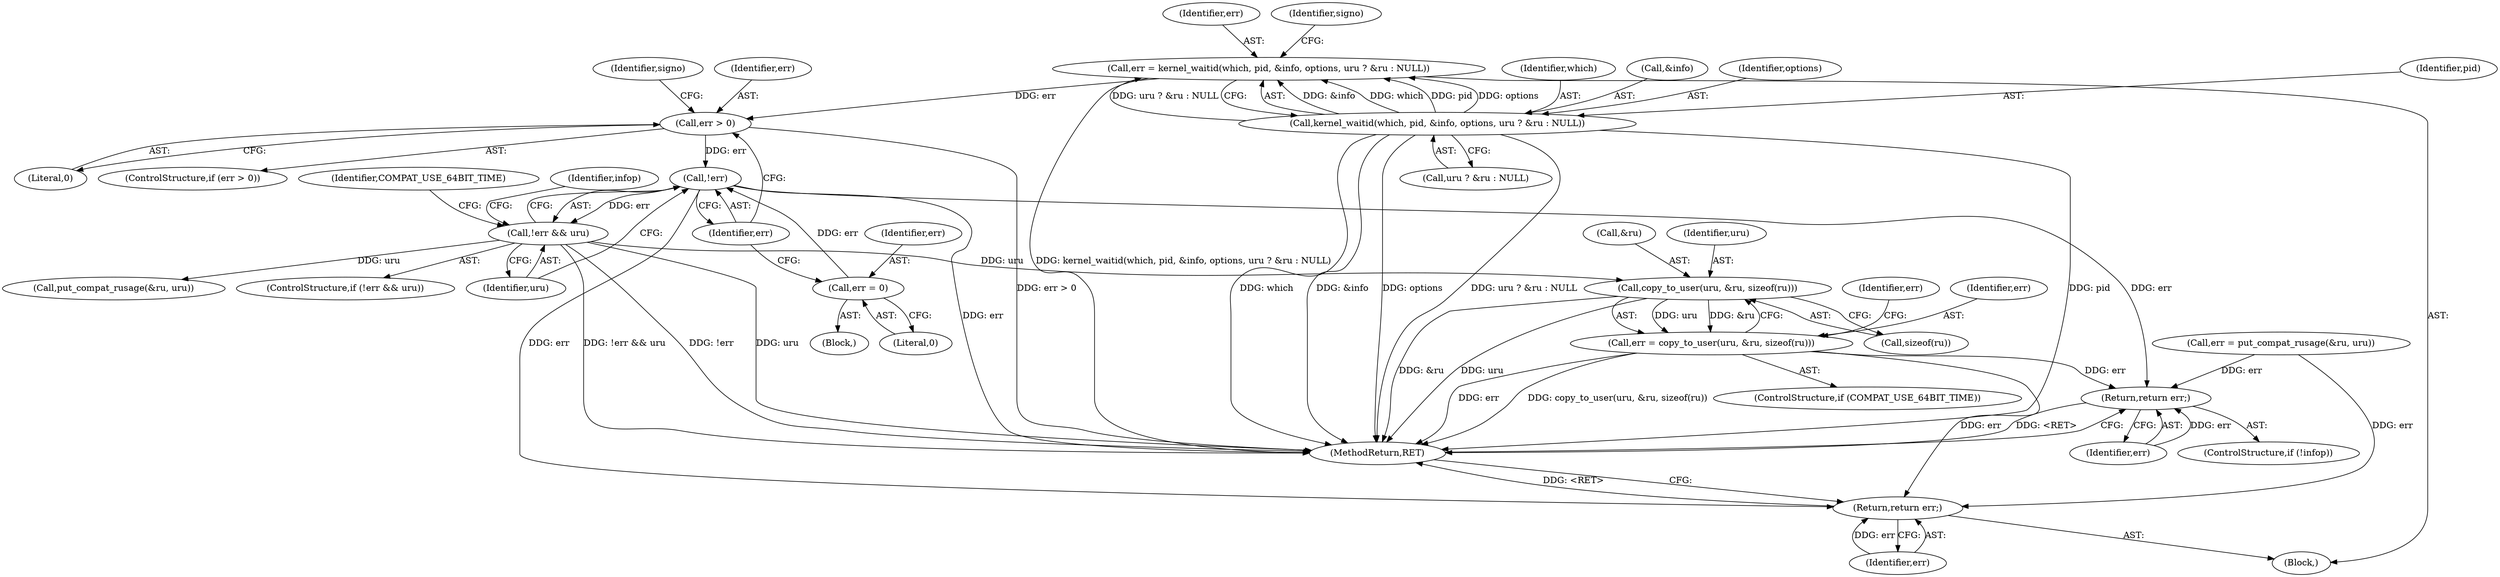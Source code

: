 digraph "1_linux_6c85501f2fabcfc4fc6ed976543d252c4eaf4be9@API" {
"1000155" [label="(Call,copy_to_user(uru, &ru, sizeof(ru)))"];
"1000146" [label="(Call,!err && uru)"];
"1000147" [label="(Call,!err)"];
"1000142" [label="(Call,err = 0)"];
"1000135" [label="(Call,err > 0)"];
"1000117" [label="(Call,err = kernel_waitid(which, pid, &info, options, uru ? &ru : NULL))"];
"1000119" [label="(Call,kernel_waitid(which, pid, &info, options, uru ? &ru : NULL))"];
"1000153" [label="(Call,err = copy_to_user(uru, &ru, sizeof(ru)))"];
"1000176" [label="(Return,return err;)"];
"1000230" [label="(Return,return err;)"];
"1000142" [label="(Call,err = 0)"];
"1000118" [label="(Identifier,err)"];
"1000149" [label="(Identifier,uru)"];
"1000175" [label="(Identifier,infop)"];
"1000113" [label="(Block,)"];
"1000119" [label="(Call,kernel_waitid(which, pid, &info, options, uru ? &ru : NULL))"];
"1000169" [label="(Identifier,err)"];
"1000159" [label="(Call,sizeof(ru))"];
"1000162" [label="(Call,err = put_compat_rusage(&ru, uru))"];
"1000132" [label="(Identifier,signo)"];
"1000125" [label="(Call,uru ? &ru : NULL)"];
"1000120" [label="(Identifier,which)"];
"1000156" [label="(Identifier,uru)"];
"1000230" [label="(Return,return err;)"];
"1000143" [label="(Identifier,err)"];
"1000157" [label="(Call,&ru)"];
"1000134" [label="(ControlStructure,if (err > 0))"];
"1000122" [label="(Call,&info)"];
"1000155" [label="(Call,copy_to_user(uru, &ru, sizeof(ru)))"];
"1000140" [label="(Identifier,signo)"];
"1000144" [label="(Literal,0)"];
"1000173" [label="(ControlStructure,if (!infop))"];
"1000237" [label="(MethodReturn,RET)"];
"1000147" [label="(Call,!err)"];
"1000117" [label="(Call,err = kernel_waitid(which, pid, &info, options, uru ? &ru : NULL))"];
"1000176" [label="(Return,return err;)"];
"1000135" [label="(Call,err > 0)"];
"1000124" [label="(Identifier,options)"];
"1000136" [label="(Identifier,err)"];
"1000152" [label="(Identifier,COMPAT_USE_64BIT_TIME)"];
"1000177" [label="(Identifier,err)"];
"1000231" [label="(Identifier,err)"];
"1000138" [label="(Block,)"];
"1000164" [label="(Call,put_compat_rusage(&ru, uru))"];
"1000154" [label="(Identifier,err)"];
"1000121" [label="(Identifier,pid)"];
"1000137" [label="(Literal,0)"];
"1000146" [label="(Call,!err && uru)"];
"1000148" [label="(Identifier,err)"];
"1000153" [label="(Call,err = copy_to_user(uru, &ru, sizeof(ru)))"];
"1000145" [label="(ControlStructure,if (!err && uru))"];
"1000151" [label="(ControlStructure,if (COMPAT_USE_64BIT_TIME))"];
"1000155" -> "1000153"  [label="AST: "];
"1000155" -> "1000159"  [label="CFG: "];
"1000156" -> "1000155"  [label="AST: "];
"1000157" -> "1000155"  [label="AST: "];
"1000159" -> "1000155"  [label="AST: "];
"1000153" -> "1000155"  [label="CFG: "];
"1000155" -> "1000237"  [label="DDG: &ru"];
"1000155" -> "1000237"  [label="DDG: uru"];
"1000155" -> "1000153"  [label="DDG: uru"];
"1000155" -> "1000153"  [label="DDG: &ru"];
"1000146" -> "1000155"  [label="DDG: uru"];
"1000146" -> "1000145"  [label="AST: "];
"1000146" -> "1000147"  [label="CFG: "];
"1000146" -> "1000149"  [label="CFG: "];
"1000147" -> "1000146"  [label="AST: "];
"1000149" -> "1000146"  [label="AST: "];
"1000152" -> "1000146"  [label="CFG: "];
"1000175" -> "1000146"  [label="CFG: "];
"1000146" -> "1000237"  [label="DDG: uru"];
"1000146" -> "1000237"  [label="DDG: !err && uru"];
"1000146" -> "1000237"  [label="DDG: !err"];
"1000147" -> "1000146"  [label="DDG: err"];
"1000146" -> "1000164"  [label="DDG: uru"];
"1000147" -> "1000148"  [label="CFG: "];
"1000148" -> "1000147"  [label="AST: "];
"1000149" -> "1000147"  [label="CFG: "];
"1000147" -> "1000237"  [label="DDG: err"];
"1000142" -> "1000147"  [label="DDG: err"];
"1000135" -> "1000147"  [label="DDG: err"];
"1000147" -> "1000176"  [label="DDG: err"];
"1000147" -> "1000230"  [label="DDG: err"];
"1000142" -> "1000138"  [label="AST: "];
"1000142" -> "1000144"  [label="CFG: "];
"1000143" -> "1000142"  [label="AST: "];
"1000144" -> "1000142"  [label="AST: "];
"1000148" -> "1000142"  [label="CFG: "];
"1000135" -> "1000134"  [label="AST: "];
"1000135" -> "1000137"  [label="CFG: "];
"1000136" -> "1000135"  [label="AST: "];
"1000137" -> "1000135"  [label="AST: "];
"1000140" -> "1000135"  [label="CFG: "];
"1000148" -> "1000135"  [label="CFG: "];
"1000135" -> "1000237"  [label="DDG: err > 0"];
"1000117" -> "1000135"  [label="DDG: err"];
"1000117" -> "1000113"  [label="AST: "];
"1000117" -> "1000119"  [label="CFG: "];
"1000118" -> "1000117"  [label="AST: "];
"1000119" -> "1000117"  [label="AST: "];
"1000132" -> "1000117"  [label="CFG: "];
"1000117" -> "1000237"  [label="DDG: kernel_waitid(which, pid, &info, options, uru ? &ru : NULL)"];
"1000119" -> "1000117"  [label="DDG: &info"];
"1000119" -> "1000117"  [label="DDG: which"];
"1000119" -> "1000117"  [label="DDG: pid"];
"1000119" -> "1000117"  [label="DDG: options"];
"1000119" -> "1000117"  [label="DDG: uru ? &ru : NULL"];
"1000119" -> "1000125"  [label="CFG: "];
"1000120" -> "1000119"  [label="AST: "];
"1000121" -> "1000119"  [label="AST: "];
"1000122" -> "1000119"  [label="AST: "];
"1000124" -> "1000119"  [label="AST: "];
"1000125" -> "1000119"  [label="AST: "];
"1000119" -> "1000237"  [label="DDG: uru ? &ru : NULL"];
"1000119" -> "1000237"  [label="DDG: pid"];
"1000119" -> "1000237"  [label="DDG: which"];
"1000119" -> "1000237"  [label="DDG: &info"];
"1000119" -> "1000237"  [label="DDG: options"];
"1000153" -> "1000151"  [label="AST: "];
"1000154" -> "1000153"  [label="AST: "];
"1000169" -> "1000153"  [label="CFG: "];
"1000153" -> "1000237"  [label="DDG: copy_to_user(uru, &ru, sizeof(ru))"];
"1000153" -> "1000237"  [label="DDG: err"];
"1000153" -> "1000176"  [label="DDG: err"];
"1000153" -> "1000230"  [label="DDG: err"];
"1000176" -> "1000173"  [label="AST: "];
"1000176" -> "1000177"  [label="CFG: "];
"1000177" -> "1000176"  [label="AST: "];
"1000237" -> "1000176"  [label="CFG: "];
"1000176" -> "1000237"  [label="DDG: <RET>"];
"1000177" -> "1000176"  [label="DDG: err"];
"1000162" -> "1000176"  [label="DDG: err"];
"1000230" -> "1000113"  [label="AST: "];
"1000230" -> "1000231"  [label="CFG: "];
"1000231" -> "1000230"  [label="AST: "];
"1000237" -> "1000230"  [label="CFG: "];
"1000230" -> "1000237"  [label="DDG: <RET>"];
"1000231" -> "1000230"  [label="DDG: err"];
"1000162" -> "1000230"  [label="DDG: err"];
}
